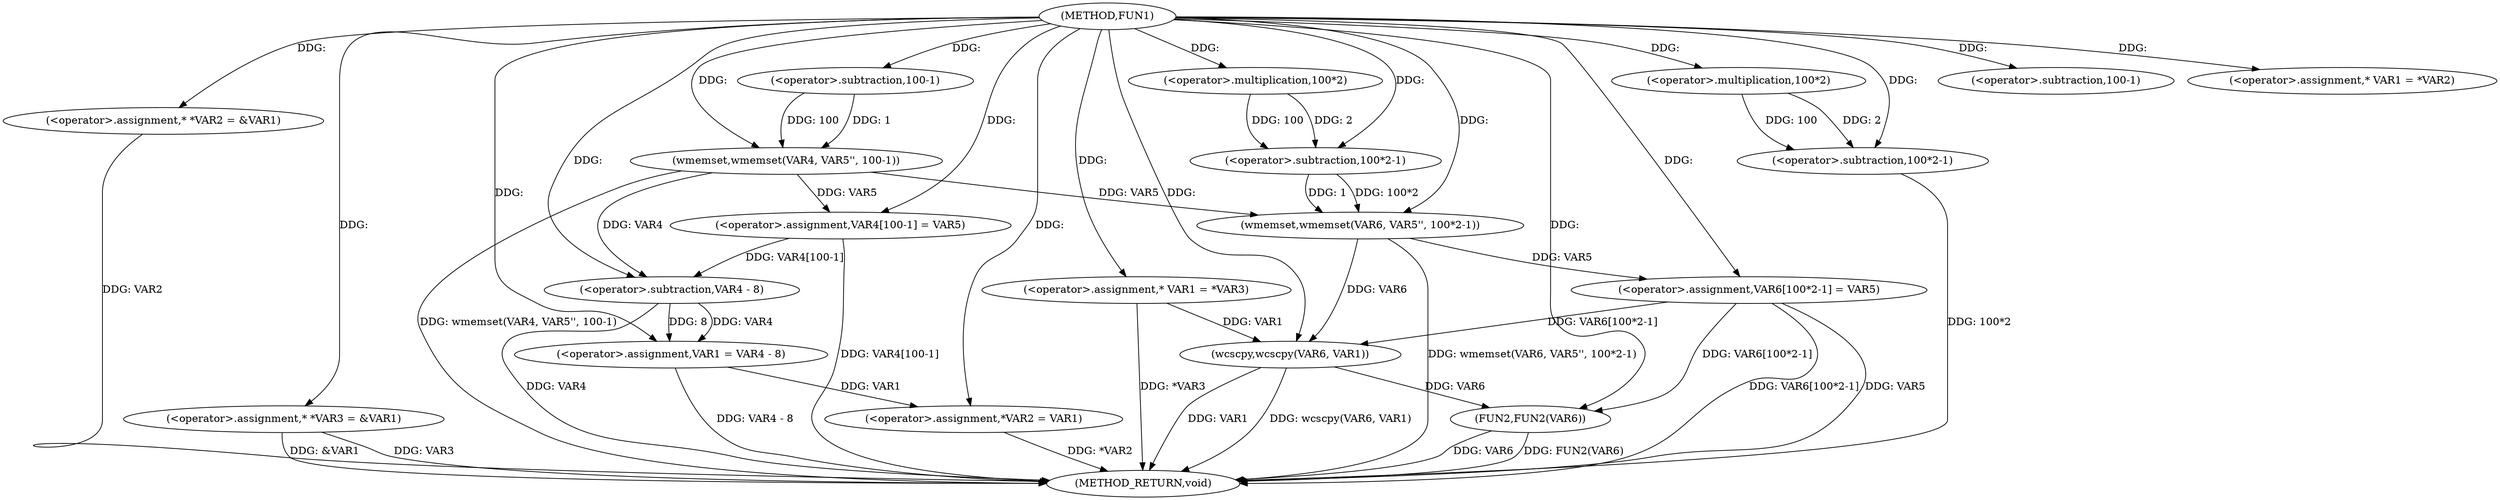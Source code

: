 digraph FUN1 {  
"1000100" [label = "(METHOD,FUN1)" ]
"1000172" [label = "(METHOD_RETURN,void)" ]
"1000104" [label = "(<operator>.assignment,* *VAR2 = &VAR1)" ]
"1000109" [label = "(<operator>.assignment,* *VAR3 = &VAR1)" ]
"1000114" [label = "(wmemset,wmemset(VAR4, VAR5'', 100-1))" ]
"1000117" [label = "(<operator>.subtraction,100-1)" ]
"1000120" [label = "(<operator>.assignment,VAR4[100-1] = VAR5)" ]
"1000123" [label = "(<operator>.subtraction,100-1)" ]
"1000129" [label = "(<operator>.assignment,* VAR1 = *VAR2)" ]
"1000133" [label = "(<operator>.assignment,VAR1 = VAR4 - 8)" ]
"1000135" [label = "(<operator>.subtraction,VAR4 - 8)" ]
"1000138" [label = "(<operator>.assignment,*VAR2 = VAR1)" ]
"1000144" [label = "(<operator>.assignment,* VAR1 = *VAR3)" ]
"1000150" [label = "(wmemset,wmemset(VAR6, VAR5'', 100*2-1))" ]
"1000153" [label = "(<operator>.subtraction,100*2-1)" ]
"1000154" [label = "(<operator>.multiplication,100*2)" ]
"1000158" [label = "(<operator>.assignment,VAR6[100*2-1] = VAR5)" ]
"1000161" [label = "(<operator>.subtraction,100*2-1)" ]
"1000162" [label = "(<operator>.multiplication,100*2)" ]
"1000167" [label = "(wcscpy,wcscpy(VAR6, VAR1))" ]
"1000170" [label = "(FUN2,FUN2(VAR6))" ]
  "1000158" -> "1000172"  [ label = "DDG: VAR6[100*2-1]"] 
  "1000167" -> "1000172"  [ label = "DDG: VAR1"] 
  "1000104" -> "1000172"  [ label = "DDG: VAR2"] 
  "1000114" -> "1000172"  [ label = "DDG: wmemset(VAR4, VAR5'', 100-1)"] 
  "1000158" -> "1000172"  [ label = "DDG: VAR5"] 
  "1000120" -> "1000172"  [ label = "DDG: VAR4[100-1]"] 
  "1000138" -> "1000172"  [ label = "DDG: *VAR2"] 
  "1000167" -> "1000172"  [ label = "DDG: wcscpy(VAR6, VAR1)"] 
  "1000133" -> "1000172"  [ label = "DDG: VAR4 - 8"] 
  "1000109" -> "1000172"  [ label = "DDG: VAR3"] 
  "1000135" -> "1000172"  [ label = "DDG: VAR4"] 
  "1000170" -> "1000172"  [ label = "DDG: VAR6"] 
  "1000170" -> "1000172"  [ label = "DDG: FUN2(VAR6)"] 
  "1000150" -> "1000172"  [ label = "DDG: wmemset(VAR6, VAR5'', 100*2-1)"] 
  "1000161" -> "1000172"  [ label = "DDG: 100*2"] 
  "1000144" -> "1000172"  [ label = "DDG: *VAR3"] 
  "1000109" -> "1000172"  [ label = "DDG: &VAR1"] 
  "1000100" -> "1000104"  [ label = "DDG: "] 
  "1000100" -> "1000109"  [ label = "DDG: "] 
  "1000100" -> "1000114"  [ label = "DDG: "] 
  "1000117" -> "1000114"  [ label = "DDG: 100"] 
  "1000117" -> "1000114"  [ label = "DDG: 1"] 
  "1000100" -> "1000117"  [ label = "DDG: "] 
  "1000114" -> "1000120"  [ label = "DDG: VAR5"] 
  "1000100" -> "1000120"  [ label = "DDG: "] 
  "1000100" -> "1000123"  [ label = "DDG: "] 
  "1000100" -> "1000129"  [ label = "DDG: "] 
  "1000135" -> "1000133"  [ label = "DDG: VAR4"] 
  "1000135" -> "1000133"  [ label = "DDG: 8"] 
  "1000100" -> "1000133"  [ label = "DDG: "] 
  "1000114" -> "1000135"  [ label = "DDG: VAR4"] 
  "1000120" -> "1000135"  [ label = "DDG: VAR4[100-1]"] 
  "1000100" -> "1000135"  [ label = "DDG: "] 
  "1000133" -> "1000138"  [ label = "DDG: VAR1"] 
  "1000100" -> "1000138"  [ label = "DDG: "] 
  "1000100" -> "1000144"  [ label = "DDG: "] 
  "1000100" -> "1000150"  [ label = "DDG: "] 
  "1000114" -> "1000150"  [ label = "DDG: VAR5"] 
  "1000153" -> "1000150"  [ label = "DDG: 100*2"] 
  "1000153" -> "1000150"  [ label = "DDG: 1"] 
  "1000154" -> "1000153"  [ label = "DDG: 100"] 
  "1000154" -> "1000153"  [ label = "DDG: 2"] 
  "1000100" -> "1000154"  [ label = "DDG: "] 
  "1000100" -> "1000153"  [ label = "DDG: "] 
  "1000150" -> "1000158"  [ label = "DDG: VAR5"] 
  "1000100" -> "1000158"  [ label = "DDG: "] 
  "1000162" -> "1000161"  [ label = "DDG: 100"] 
  "1000162" -> "1000161"  [ label = "DDG: 2"] 
  "1000100" -> "1000162"  [ label = "DDG: "] 
  "1000100" -> "1000161"  [ label = "DDG: "] 
  "1000158" -> "1000167"  [ label = "DDG: VAR6[100*2-1]"] 
  "1000150" -> "1000167"  [ label = "DDG: VAR6"] 
  "1000100" -> "1000167"  [ label = "DDG: "] 
  "1000144" -> "1000167"  [ label = "DDG: VAR1"] 
  "1000158" -> "1000170"  [ label = "DDG: VAR6[100*2-1]"] 
  "1000167" -> "1000170"  [ label = "DDG: VAR6"] 
  "1000100" -> "1000170"  [ label = "DDG: "] 
}
